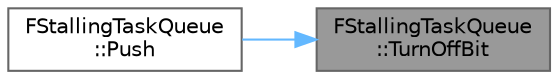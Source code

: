 digraph "FStallingTaskQueue::TurnOffBit"
{
 // INTERACTIVE_SVG=YES
 // LATEX_PDF_SIZE
  bgcolor="transparent";
  edge [fontname=Helvetica,fontsize=10,labelfontname=Helvetica,labelfontsize=10];
  node [fontname=Helvetica,fontsize=10,shape=box,height=0.2,width=0.4];
  rankdir="RL";
  Node1 [id="Node000001",label="FStallingTaskQueue\l::TurnOffBit",height=0.2,width=0.4,color="gray40", fillcolor="grey60", style="filled", fontcolor="black",tooltip=" "];
  Node1 -> Node2 [id="edge1_Node000001_Node000002",dir="back",color="steelblue1",style="solid",tooltip=" "];
  Node2 [id="Node000002",label="FStallingTaskQueue\l::Push",height=0.2,width=0.4,color="grey40", fillcolor="white", style="filled",URL="$d1/d38/classFStallingTaskQueue.html#a6d733de5a6d4fe55d1cd5341fdc51e5a",tooltip=" "];
}
